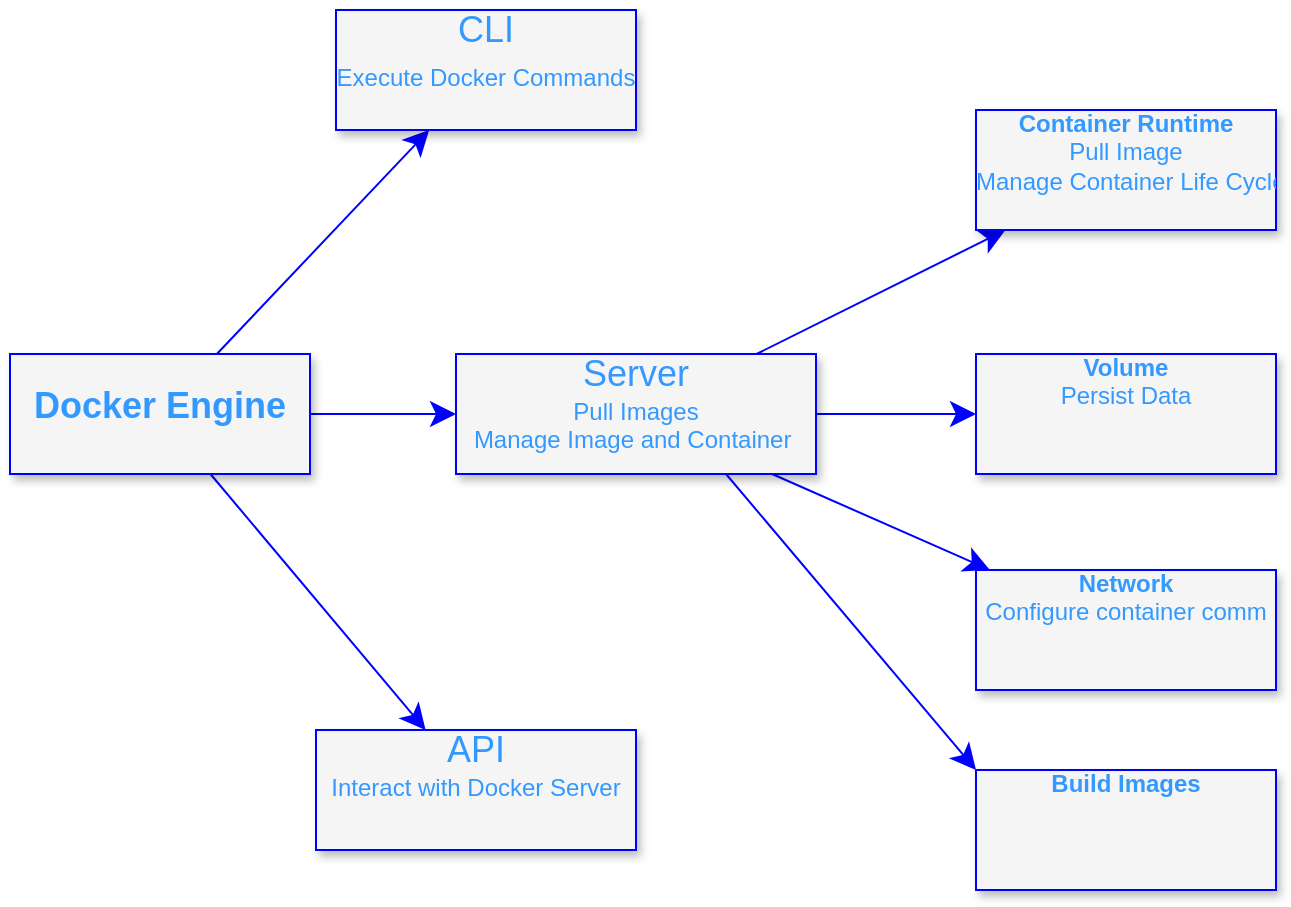 <mxfile version="15.8.3" type="github">
  <diagram name="Page-1" id="9c096ad6-e400-ecc8-3e38-643d2caac077">
    <mxGraphModel dx="977" dy="770" grid="1" gridSize="10" guides="1" tooltips="1" connect="1" arrows="1" fold="1" page="1" pageScale="1.5" pageWidth="1169" pageHeight="826" background="none" math="0" shadow="0">
      <root>
        <mxCell id="0" style=";html=1;" />
        <mxCell id="1" style=";html=1;" parent="0" />
        <mxCell id="3cfceab9cabfe5b9-22" style="edgeStyle=none;curved=1;html=1;startSize=10;endArrow=classic;endFill=1;endSize=10;strokeColor=#0000FF;strokeWidth=1;fontSize=12;" parent="1" source="30e23a8a0b95c500-1" target="3cfceab9cabfe5b9-9" edge="1">
          <mxGeometry relative="1" as="geometry" />
        </mxCell>
        <mxCell id="3cfceab9cabfe5b9-26" style="edgeStyle=none;curved=1;html=1;startSize=10;endArrow=classic;endFill=1;endSize=10;strokeColor=#0000FF;strokeWidth=1;fontSize=12;" parent="1" source="30e23a8a0b95c500-1" target="3cfceab9cabfe5b9-10" edge="1">
          <mxGeometry relative="1" as="geometry" />
        </mxCell>
        <mxCell id="3cfceab9cabfe5b9-37" style="edgeStyle=none;curved=1;html=1;startSize=10;endArrow=classic;endFill=1;endSize=10;strokeWidth=1;fontSize=12;strokeColor=#0000FF;" parent="1" source="30e23a8a0b95c500-1" target="3cfceab9cabfe5b9-11" edge="1">
          <mxGeometry relative="1" as="geometry" />
        </mxCell>
        <mxCell id="30e23a8a0b95c500-1" value="&lt;h4&gt;&lt;font style=&quot;font-size: 18px&quot; color=&quot;#3399ff&quot;&gt;Docker Engine&lt;/font&gt;&lt;/h4&gt;" style="text;html=1;strokeColor=#0000FF;fillColor=#f5f5f5;overflow=fill;rounded=0;shadow=1;fontSize=12;align=center;" parent="1" vertex="1">
          <mxGeometry x="167" y="432" width="150" height="60" as="geometry" />
        </mxCell>
        <mxCell id="3cfceab9cabfe5b9-8" value="&lt;font color=&quot;#3399ff&quot;&gt;&lt;b&gt;Volume&lt;/b&gt;&lt;br&gt;Persist Data&lt;/font&gt;" style="text;html=1;strokeColor=#0000FF;fillColor=#f5f5f5;overflow=fill;rounded=0;shadow=1;fontSize=12;align=center;" parent="1" vertex="1">
          <mxGeometry x="650" y="432" width="150" height="60" as="geometry" />
        </mxCell>
        <mxCell id="3cfceab9cabfe5b9-9" value="&lt;font style=&quot;font-size: 18px&quot;&gt;&lt;font color=&quot;#3399ff&quot;&gt;CLI&lt;/font&gt;&lt;br&gt;&lt;/font&gt;&lt;font color=&quot;#3399ff&quot;&gt;Execute Docker Commands&lt;/font&gt;&lt;font color=&quot;#cc0000&quot; style=&quot;font-size: 18px&quot;&gt;&lt;br&gt;&lt;/font&gt;" style="text;html=1;strokeColor=#0000FF;fillColor=#f5f5f5;overflow=fill;rounded=0;shadow=1;fontSize=12;align=center;" parent="1" vertex="1">
          <mxGeometry x="330" y="260" width="150" height="60" as="geometry" />
        </mxCell>
        <mxCell id="3cfceab9cabfe5b9-27" style="edgeStyle=none;curved=1;html=1;startSize=10;endArrow=classic;endFill=1;endSize=10;strokeColor=#0000FF;strokeWidth=1;fontSize=12;" parent="1" source="3cfceab9cabfe5b9-10" target="3cfceab9cabfe5b9-12" edge="1">
          <mxGeometry relative="1" as="geometry" />
        </mxCell>
        <mxCell id="3cfceab9cabfe5b9-29" style="edgeStyle=none;curved=1;html=1;startSize=10;endArrow=classic;endFill=1;endSize=10;strokeColor=#0000FF;strokeWidth=1;fontSize=12;" parent="1" source="3cfceab9cabfe5b9-10" target="3cfceab9cabfe5b9-8" edge="1">
          <mxGeometry relative="1" as="geometry" />
        </mxCell>
        <mxCell id="3cfceab9cabfe5b9-43" style="edgeStyle=none;curved=1;html=1;startSize=10;endArrow=classic;endFill=1;endSize=10;strokeColor=#0000FF;strokeWidth=1;fontSize=12;" parent="1" source="3cfceab9cabfe5b9-10" target="3cfceab9cabfe5b9-13" edge="1">
          <mxGeometry relative="1" as="geometry" />
        </mxCell>
        <mxCell id="3cfceab9cabfe5b9-10" value="&lt;font style=&quot;font-size: 18px&quot; color=&quot;#3399ff&quot;&gt;Server&lt;/font&gt;&lt;br&gt;&lt;font color=&quot;#3399ff&quot;&gt;Pull Images&lt;br&gt;Manage Image and Container&amp;nbsp;&lt;/font&gt;" style="text;html=1;strokeColor=#0000FF;fillColor=#f5f5f5;overflow=fill;rounded=0;shadow=1;fontSize=12;align=center;" parent="1" vertex="1">
          <mxGeometry x="390" y="432" width="180" height="60" as="geometry" />
        </mxCell>
        <mxCell id="3cfceab9cabfe5b9-58" style="edgeStyle=none;curved=1;html=1;startSize=10;endArrow=classic;endFill=1;endSize=10;strokeWidth=1;fontSize=12;exitX=0.75;exitY=1;exitDx=0;exitDy=0;entryX=0;entryY=0;entryDx=0;entryDy=0;strokeColor=#0000FF;" parent="1" source="3cfceab9cabfe5b9-10" target="3cfceab9cabfe5b9-19" edge="1">
          <mxGeometry relative="1" as="geometry">
            <mxPoint x="620" y="670" as="targetPoint" />
          </mxGeometry>
        </mxCell>
        <mxCell id="3cfceab9cabfe5b9-11" value="&lt;font color=&quot;#3399ff&quot;&gt;&lt;font style=&quot;font-size: 18px&quot;&gt;API&lt;/font&gt;&lt;br&gt;Interact with Docker Server&lt;/font&gt;" style="text;html=1;strokeColor=#0000FF;fillColor=#f5f5f5;overflow=fill;rounded=0;shadow=1;fontSize=12;align=center;" parent="1" vertex="1">
          <mxGeometry x="320" y="620" width="160" height="60" as="geometry" />
        </mxCell>
        <mxCell id="3cfceab9cabfe5b9-12" value="&lt;b&gt;&lt;font color=&quot;#3399ff&quot;&gt;Container Runtime&lt;br&gt;&lt;/font&gt;&lt;/b&gt;&lt;font color=&quot;#3399ff&quot;&gt;Pull Image&lt;br&gt;Manage Container Life Cycle&lt;/font&gt;" style="text;html=1;strokeColor=#0000FF;fillColor=#f5f5f5;overflow=fill;rounded=0;shadow=1;fontSize=12;align=center;" parent="1" vertex="1">
          <mxGeometry x="650" y="310" width="150" height="60" as="geometry" />
        </mxCell>
        <mxCell id="3cfceab9cabfe5b9-13" value="&lt;font color=&quot;#3399ff&quot;&gt;&lt;b&gt;Network&lt;/b&gt;&lt;br&gt;Configure container comm&lt;/font&gt;" style="text;html=1;strokeColor=#0000FF;fillColor=#f5f5f5;overflow=fill;rounded=0;shadow=1;fontSize=12;align=center;" parent="1" vertex="1">
          <mxGeometry x="650" y="540" width="150" height="60" as="geometry" />
        </mxCell>
        <mxCell id="3cfceab9cabfe5b9-19" value="&lt;b&gt;&lt;font color=&quot;#3399ff&quot;&gt;Build Images&lt;/font&gt;&lt;/b&gt;" style="text;html=1;strokeColor=#0000FF;fillColor=#f5f5f5;overflow=fill;rounded=0;shadow=1;fontSize=12;align=center;" parent="1" vertex="1">
          <mxGeometry x="650" y="640" width="150" height="60" as="geometry" />
        </mxCell>
      </root>
    </mxGraphModel>
  </diagram>
</mxfile>
